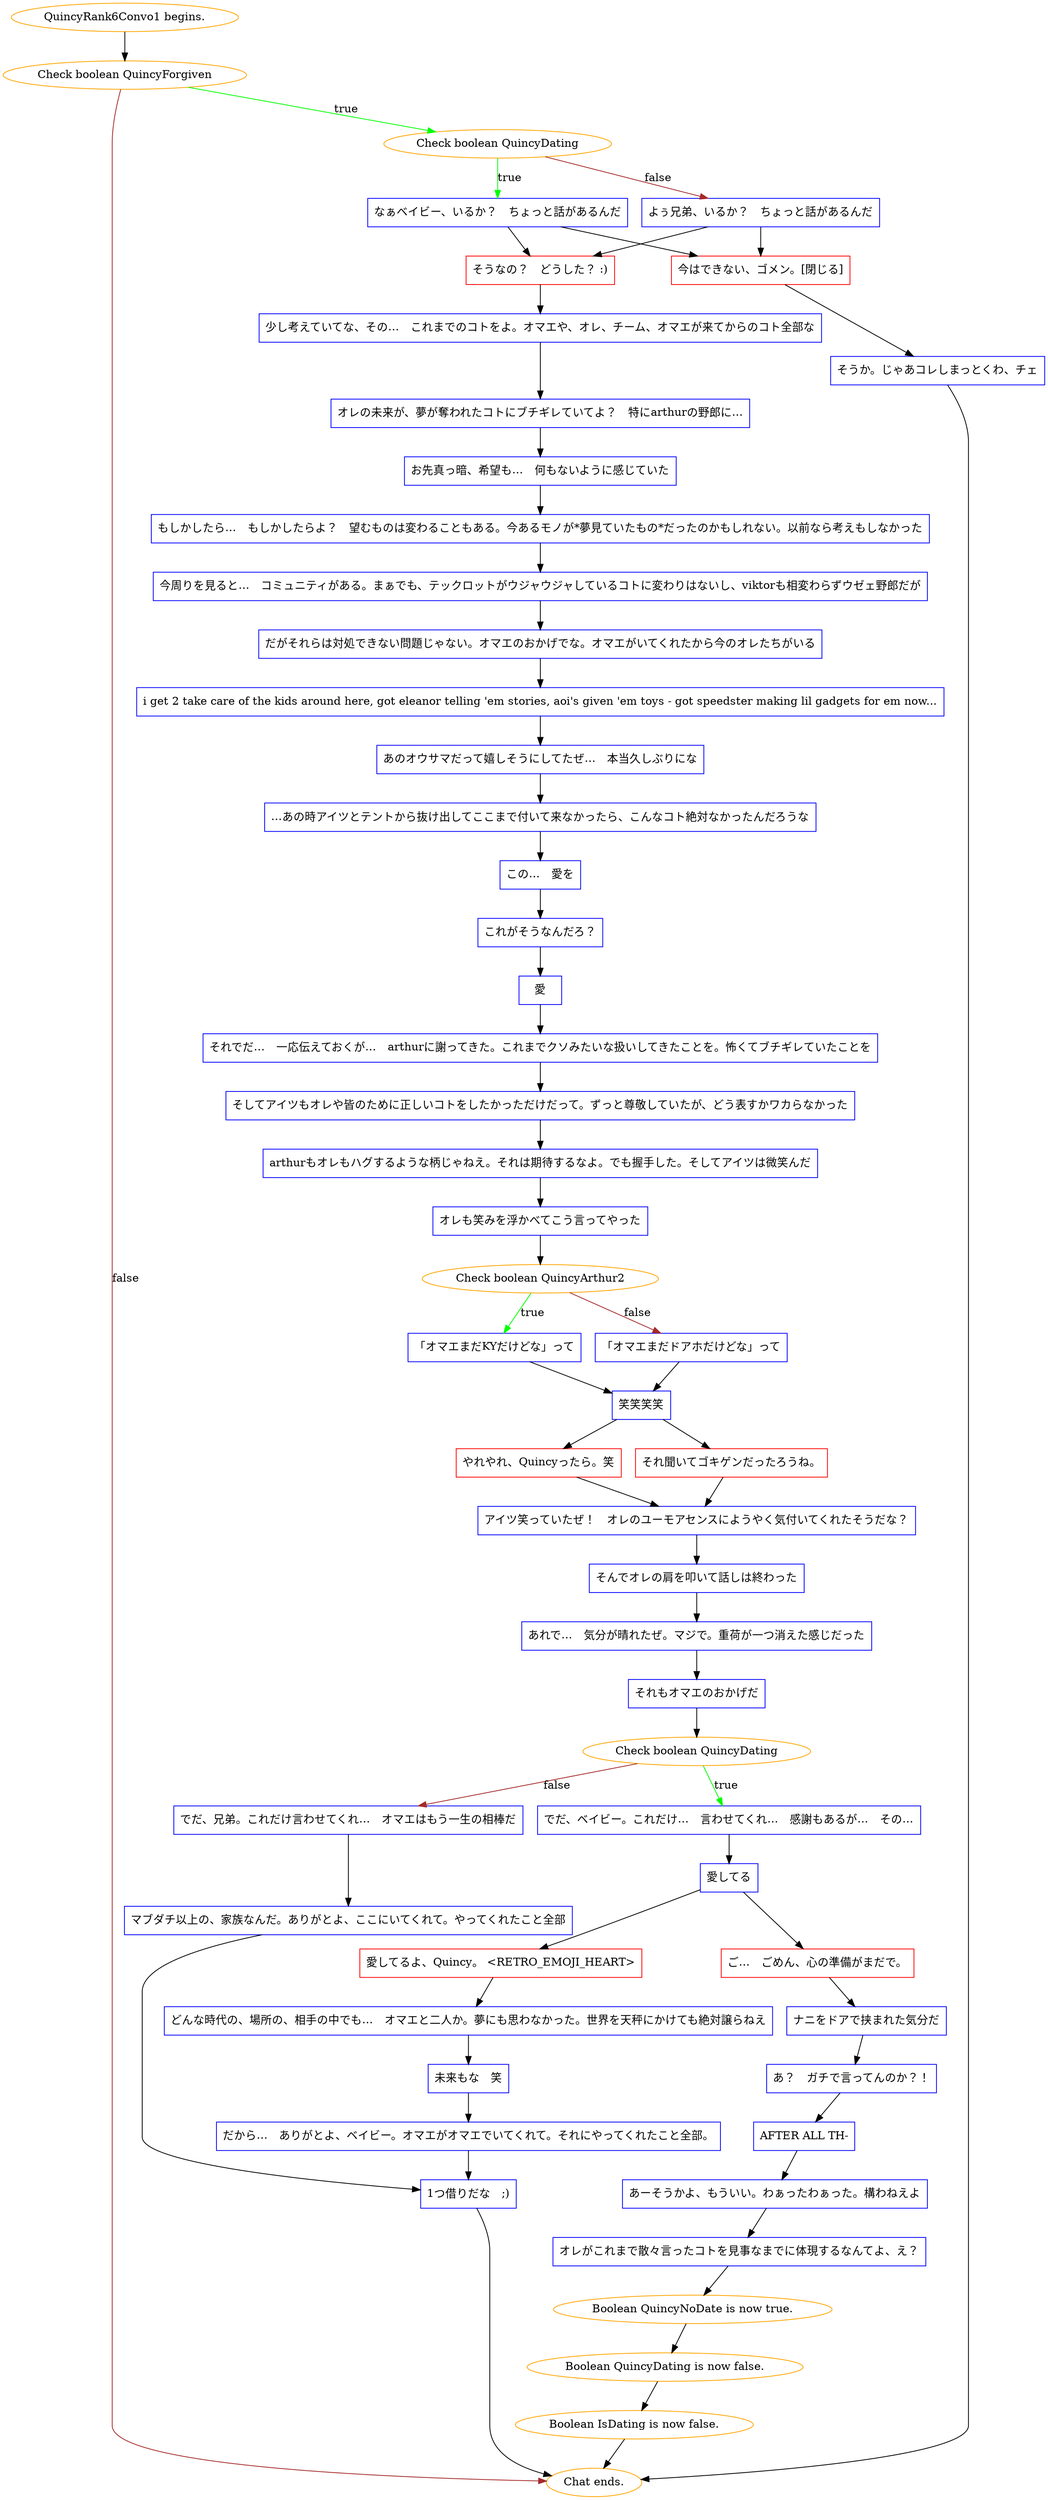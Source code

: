 digraph {
	"QuincyRank6Convo1 begins." [color=orange];
		"QuincyRank6Convo1 begins." -> j431139663;
	j431139663 [label="Check boolean QuincyForgiven",color=orange];
		j431139663 -> j3559869546 [label=true,color=green];
		j431139663 -> "Chat ends." [label=false,color=brown];
	j3559869546 [label="Check boolean QuincyDating",color=orange];
		j3559869546 -> j1178146234 [label=true,color=green];
		j3559869546 -> j3350804075 [label=false,color=brown];
	"Chat ends." [color=orange];
	j1178146234 [label="なぁベイビー、いるか？　ちょっと話があるんだ",shape=box,color=blue];
		j1178146234 -> j17925865;
		j1178146234 -> j62765804;
	j3350804075 [label="よぅ兄弟、いるか？　ちょっと話があるんだ",shape=box,color=blue];
		j3350804075 -> j17925865;
		j3350804075 -> j62765804;
	j17925865 [label="そうなの？　どうした？ :)",shape=box,color=red];
		j17925865 -> j2421664012;
	j62765804 [label="今はできない、ゴメン。[閉じる]",shape=box,color=red];
		j62765804 -> j737584296;
	j2421664012 [label="少し考えていてな、その…　これまでのコトをよ。オマエや、オレ、チーム、オマエが来てからのコト全部な",shape=box,color=blue];
		j2421664012 -> j3780414047;
	j737584296 [label="そうか。じゃあコレしまっとくわ、チェ",shape=box,color=blue];
		j737584296 -> "Chat ends.";
	j3780414047 [label="オレの未来が、夢が奪われたコトにブチギレていてよ？　特にarthurの野郎に…",shape=box,color=blue];
		j3780414047 -> j3968143301;
	j3968143301 [label="お先真っ暗、希望も…　何もないように感じていた",shape=box,color=blue];
		j3968143301 -> j2563523278;
	j2563523278 [label="もしかしたら…　もしかしたらよ？　望むものは変わることもある。今あるモノが*夢見ていたもの*だったのかもしれない。以前なら考えもしなかった",shape=box,color=blue];
		j2563523278 -> j1962658400;
	j1962658400 [label="今周りを見ると…　コミュニティがある。まぁでも、テックロットがウジャウジャしているコトに変わりはないし、viktorも相変わらずウゼェ野郎だが",shape=box,color=blue];
		j1962658400 -> j3274189902;
	j3274189902 [label="だがそれらは対処できない問題じゃない。オマエのおかげでな。オマエがいてくれたから今のオレたちがいる",shape=box,color=blue];
		j3274189902 -> j3412186697;
	j3412186697 [label="i get 2 take care of the kids around here, got eleanor telling 'em stories, aoi's given 'em toys - got speedster making lil gadgets for em now...",shape=box,color=blue];
		j3412186697 -> j2827133487;
	j2827133487 [label="あのオウサマだって嬉しそうにしてたぜ…　本当久しぶりにな",shape=box,color=blue];
		j2827133487 -> j4283254456;
	j4283254456 [label="…あの時アイツとテントから抜け出してここまで付いて来なかったら、こんなコト絶対なかったんだろうな",shape=box,color=blue];
		j4283254456 -> j2289698031;
	j2289698031 [label="この…　愛を",shape=box,color=blue];
		j2289698031 -> j1344059136;
	j1344059136 [label="これがそうなんだろ？",shape=box,color=blue];
		j1344059136 -> j600869925;
	j600869925 [label="愛",shape=box,color=blue];
		j600869925 -> j3377869485;
	j3377869485 [label="それでだ…　一応伝えておくが…　arthurに謝ってきた。これまでクソみたいな扱いしてきたことを。怖くてブチギレていたことを",shape=box,color=blue];
		j3377869485 -> j3644624121;
	j3644624121 [label="そしてアイツもオレや皆のために正しいコトをしたかっただけだって。ずっと尊敬していたが、どう表すかワカらなかった",shape=box,color=blue];
		j3644624121 -> j3501874745;
	j3501874745 [label="arthurもオレもハグするような柄じゃねえ。それは期待するなよ。でも握手した。そしてアイツは微笑んだ",shape=box,color=blue];
		j3501874745 -> j425444860;
	j425444860 [label="オレも笑みを浮かべてこう言ってやった",shape=box,color=blue];
		j425444860 -> j1598694856;
	j1598694856 [label="Check boolean QuincyArthur2",color=orange];
		j1598694856 -> j4274853519 [label=true,color=green];
		j1598694856 -> j3112028215 [label=false,color=brown];
	j4274853519 [label="「オマエまだKYだけどな」って",shape=box,color=blue];
		j4274853519 -> j2360013635;
	j3112028215 [label="「オマエまだドアホだけどな」って",shape=box,color=blue];
		j3112028215 -> j2360013635;
	j2360013635 [label="笑笑笑笑",shape=box,color=blue];
		j2360013635 -> j1259654499;
		j2360013635 -> j1059564253;
	j1259654499 [label="やれやれ、Quincyったら。笑",shape=box,color=red];
		j1259654499 -> j3138063746;
	j1059564253 [label="それ聞いてゴキゲンだったろうね。",shape=box,color=red];
		j1059564253 -> j3138063746;
	j3138063746 [label="アイツ笑っていたぜ！　オレのユーモアセンスにようやく気付いてくれたそうだな？",shape=box,color=blue];
		j3138063746 -> j555515423;
	j555515423 [label="そんでオレの肩を叩いて話しは終わった",shape=box,color=blue];
		j555515423 -> j4162114057;
	j4162114057 [label="あれで…　気分が晴れたぜ。マジで。重荷が一つ消えた感じだった",shape=box,color=blue];
		j4162114057 -> j3115282812;
	j3115282812 [label="それもオマエのおかげだ",shape=box,color=blue];
		j3115282812 -> j2532970724;
	j2532970724 [label="Check boolean QuincyDating",color=orange];
		j2532970724 -> j3118043881 [label=true,color=green];
		j2532970724 -> j1203671661 [label=false,color=brown];
	j3118043881 [label="でだ、ベイビー。これだけ…　言わせてくれ…　感謝もあるが…　その…",shape=box,color=blue];
		j3118043881 -> j3206374148;
	j1203671661 [label="でだ、兄弟。これだけ言わせてくれ…　オマエはもう一生の相棒だ",shape=box,color=blue];
		j1203671661 -> j2963449723;
	j3206374148 [label="愛してる",shape=box,color=blue];
		j3206374148 -> j3198260934;
		j3206374148 -> j2338170986;
	j2963449723 [label="マブダチ以上の、家族なんだ。ありがとよ、ここにいてくれて。やってくれたこと全部",shape=box,color=blue];
		j2963449723 -> j4271476093;
	j3198260934 [label="愛してるよ、Quincy。 <RETRO_EMOJI_HEART>",shape=box,color=red];
		j3198260934 -> j854079291;
	j2338170986 [label="ご…　ごめん、心の準備がまだで。",shape=box,color=red];
		j2338170986 -> j1687693085;
	j4271476093 [label="1つ借りだな　;)",shape=box,color=blue];
		j4271476093 -> "Chat ends.";
	j854079291 [label="どんな時代の、場所の、相手の中でも…　オマエと二人か。夢にも思わなかった。世界を天秤にかけても絶対譲らねえ",shape=box,color=blue];
		j854079291 -> j336979223;
	j1687693085 [label="ナニをドアで挟まれた気分だ",shape=box,color=blue];
		j1687693085 -> j3692811494;
	j336979223 [label="未来もな　笑",shape=box,color=blue];
		j336979223 -> j2197233308;
	j3692811494 [label="あ？　ガチで言ってんのか？！",shape=box,color=blue];
		j3692811494 -> j1596817629;
	j2197233308 [label="だから…　ありがとよ、ベイビー。オマエがオマエでいてくれて。それにやってくれたこと全部。",shape=box,color=blue];
		j2197233308 -> j4271476093;
	j1596817629 [label="AFTER ALL TH-",shape=box,color=blue];
		j1596817629 -> j36755286;
	j36755286 [label="あーそうかよ、もういい。わぁったわぁった。構わねえよ",shape=box,color=blue];
		j36755286 -> j897237772;
	j897237772 [label="オレがこれまで散々言ったコトを見事なまでに体現するなんてよ、え？",shape=box,color=blue];
		j897237772 -> j2319655028;
	j2319655028 [label="Boolean QuincyNoDate is now true.",color=orange];
		j2319655028 -> j1884175600;
	j1884175600 [label="Boolean QuincyDating is now false.",color=orange];
		j1884175600 -> j1242024027;
	j1242024027 [label="Boolean IsDating is now false.",color=orange];
		j1242024027 -> "Chat ends.";
}